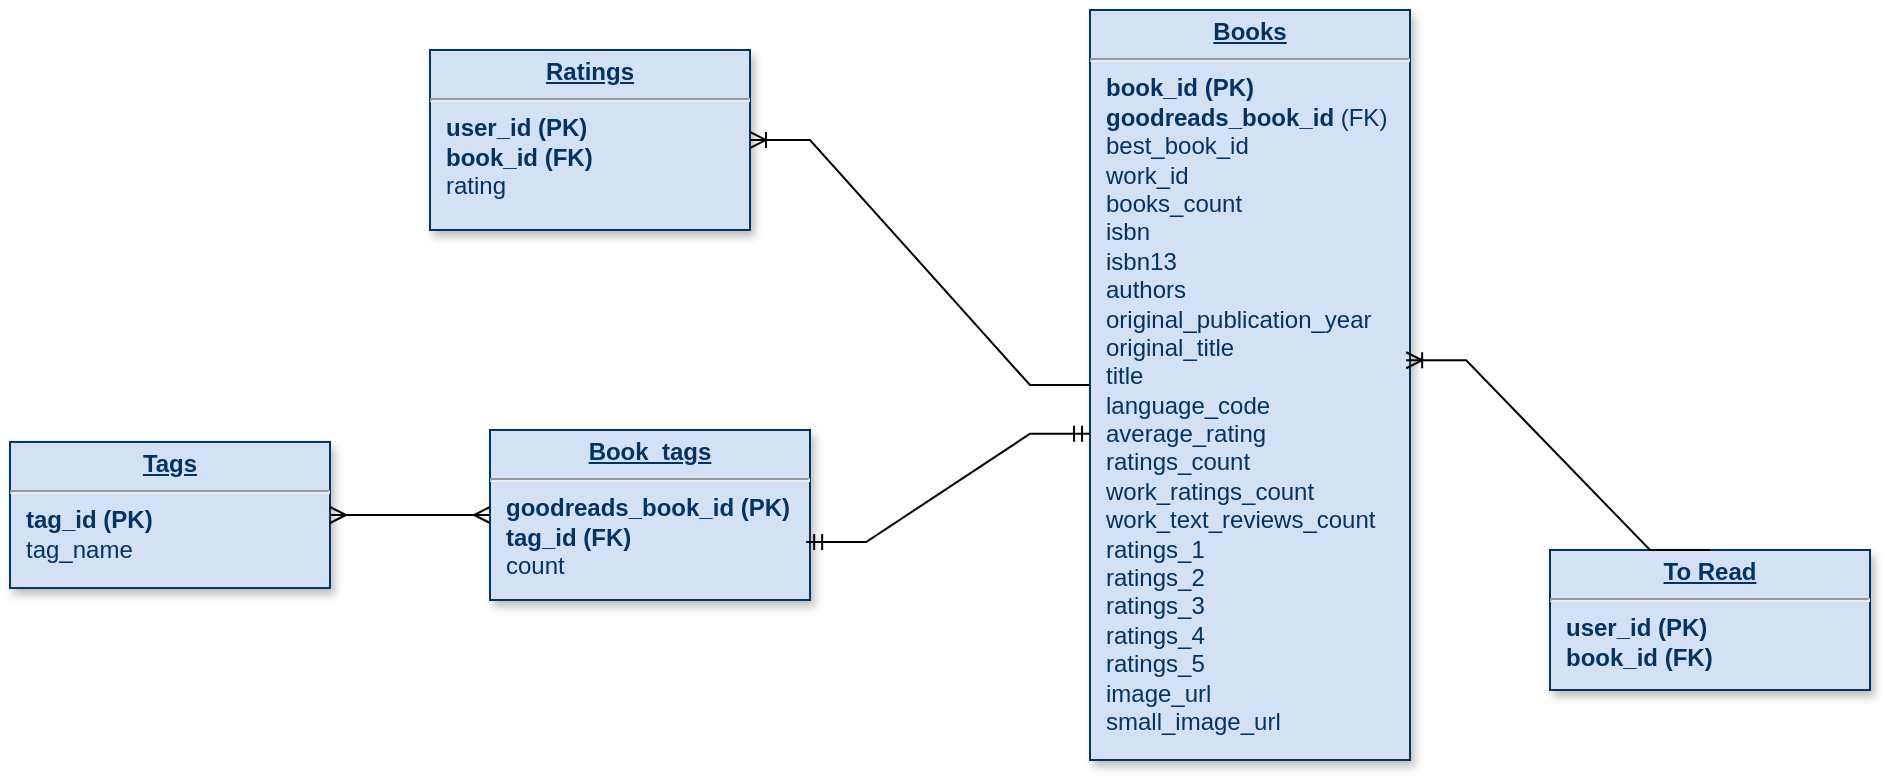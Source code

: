 <mxfile version="24.4.8" type="github">
  <diagram name="Page-1" id="efa7a0a1-bf9b-a30e-e6df-94a7791c09e9">
    <mxGraphModel dx="1434" dy="772" grid="1" gridSize="10" guides="1" tooltips="1" connect="1" arrows="1" fold="1" page="1" pageScale="1" pageWidth="826" pageHeight="1169" background="none" math="0" shadow="0">
      <root>
        <mxCell id="0" />
        <mxCell id="1" parent="0" />
        <mxCell id="20" value="&lt;p style=&quot;margin: 0px; margin-top: 4px; text-align: center; text-decoration: underline;&quot;&gt;&lt;b&gt;Ratings&lt;/b&gt;&lt;/p&gt;&lt;hr&gt;&lt;p style=&quot;margin: 0px; margin-left: 8px;&quot;&gt;&lt;b&gt;user_id (PK)&lt;/b&gt;&lt;/p&gt;&lt;p style=&quot;margin: 0px; margin-left: 8px;&quot;&gt;&lt;b&gt;book_id (FK)&lt;/b&gt;&lt;/p&gt;&lt;p style=&quot;margin: 0px; margin-left: 8px;&quot;&gt;rating&lt;/p&gt;" style="verticalAlign=top;align=left;overflow=fill;fontSize=12;fontFamily=Helvetica;html=1;strokeColor=#003366;shadow=1;fillColor=#D4E1F5;fontColor=#003366" parent="1" vertex="1">
          <mxGeometry x="230" y="110" width="160" height="90" as="geometry" />
        </mxCell>
        <mxCell id="21" value="&lt;p style=&quot;margin: 0px; margin-top: 4px; text-align: center; text-decoration: underline;&quot;&gt;&lt;b&gt;Book_tags&lt;/b&gt;&lt;/p&gt;&lt;hr&gt;&lt;p style=&quot;margin: 0px; margin-left: 8px;&quot;&gt;&lt;b&gt;goodreads_book_id (PK)&lt;/b&gt;&lt;/p&gt;&lt;p style=&quot;margin: 0px; margin-left: 8px;&quot;&gt;&lt;b&gt;tag_id (FK)&lt;/b&gt;&lt;/p&gt;&lt;p style=&quot;margin: 0px; margin-left: 8px;&quot;&gt;count&lt;/p&gt;&lt;p style=&quot;margin: 0px; margin-left: 8px;&quot;&gt;&lt;br&gt;&lt;/p&gt;&lt;p style=&quot;margin: 0px; margin-left: 8px;&quot;&gt;&lt;br&gt;&lt;/p&gt;" style="verticalAlign=top;align=left;overflow=fill;fontSize=12;fontFamily=Helvetica;html=1;strokeColor=#003366;shadow=1;fillColor=#D4E1F5;fontColor=#003366" parent="1" vertex="1">
          <mxGeometry x="260" y="300" width="160" height="85" as="geometry" />
        </mxCell>
        <mxCell id="22" value="&lt;p style=&quot;margin: 0px; margin-top: 4px; text-align: center; text-decoration: underline;&quot;&gt;&lt;b&gt;To Read&lt;/b&gt;&lt;/p&gt;&lt;hr&gt;&lt;p style=&quot;margin: 0px; margin-left: 8px;&quot;&gt;&lt;b&gt;user_id (PK)&lt;/b&gt;&lt;/p&gt;&lt;p style=&quot;margin: 0px; margin-left: 8px;&quot;&gt;&lt;b&gt;book_id (FK)&lt;/b&gt;&lt;/p&gt;" style="verticalAlign=top;align=left;overflow=fill;fontSize=12;fontFamily=Helvetica;html=1;strokeColor=#003366;shadow=1;fillColor=#D4E1F5;fontColor=#003366" parent="1" vertex="1">
          <mxGeometry x="790" y="360" width="160" height="70" as="geometry" />
        </mxCell>
        <mxCell id="24" value="&lt;p style=&quot;margin: 0px; margin-top: 4px; text-align: center; text-decoration: underline;&quot;&gt;&lt;b&gt;Tags&lt;/b&gt;&lt;/p&gt;&lt;hr&gt;&lt;p style=&quot;margin: 0px; margin-left: 8px;&quot;&gt;&lt;b&gt;tag_id (PK)&lt;/b&gt;&lt;/p&gt;&lt;p style=&quot;margin: 0px; margin-left: 8px;&quot;&gt;tag_name&lt;/p&gt;&lt;p style=&quot;margin: 0px; margin-left: 8px;&quot;&gt;&lt;br&gt;&lt;/p&gt;" style="verticalAlign=top;align=left;overflow=fill;fontSize=12;fontFamily=Helvetica;html=1;strokeColor=#003366;shadow=1;fillColor=#D4E1F5;fontColor=#003366" parent="1" vertex="1">
          <mxGeometry x="20" y="305.98" width="160" height="73.04" as="geometry" />
        </mxCell>
        <mxCell id="29" value="&lt;p style=&quot;margin: 0px; margin-top: 4px; text-align: center; text-decoration: underline;&quot;&gt;&lt;b&gt;Books&lt;/b&gt;&lt;/p&gt;&lt;hr&gt;&lt;p style=&quot;margin: 0px; margin-left: 8px;&quot;&gt;&lt;b&gt;book_id (PK)&lt;/b&gt;&lt;/p&gt;&lt;p style=&quot;margin: 0px; margin-left: 8px;&quot;&gt;&lt;b&gt;goodreads_book_id &lt;/b&gt;(FK)&lt;/p&gt;&lt;p style=&quot;margin: 0px; margin-left: 8px;&quot;&gt;best_book_id&lt;/p&gt;&lt;p style=&quot;margin: 0px; margin-left: 8px;&quot;&gt;work_id&lt;/p&gt;&lt;p style=&quot;margin: 0px; margin-left: 8px;&quot;&gt;books_count&lt;/p&gt;&lt;p style=&quot;margin: 0px; margin-left: 8px;&quot;&gt;isbn&lt;/p&gt;&lt;p style=&quot;margin: 0px; margin-left: 8px;&quot;&gt;isbn13&lt;/p&gt;&lt;p style=&quot;margin: 0px; margin-left: 8px;&quot;&gt;authors&lt;/p&gt;&lt;p style=&quot;margin: 0px; margin-left: 8px;&quot;&gt;original_publication_year&lt;/p&gt;&lt;p style=&quot;margin: 0px; margin-left: 8px;&quot;&gt;original_title&lt;/p&gt;&lt;p style=&quot;margin: 0px; margin-left: 8px;&quot;&gt;title&lt;/p&gt;&lt;p style=&quot;margin: 0px; margin-left: 8px;&quot;&gt;language_code&lt;/p&gt;&lt;p style=&quot;margin: 0px; margin-left: 8px;&quot;&gt;average_rating&lt;/p&gt;&lt;p style=&quot;margin: 0px; margin-left: 8px;&quot;&gt;ratings_count&lt;/p&gt;&lt;p style=&quot;margin: 0px; margin-left: 8px;&quot;&gt;work_ratings_count&lt;/p&gt;&lt;p style=&quot;margin: 0px; margin-left: 8px;&quot;&gt;work_text_reviews_count&lt;/p&gt;&lt;p style=&quot;margin: 0px; margin-left: 8px;&quot;&gt;ratings_1&lt;/p&gt;&lt;p style=&quot;margin: 0px; margin-left: 8px;&quot;&gt;ratings_2&lt;br&gt;&lt;/p&gt;&lt;p style=&quot;margin: 0px; margin-left: 8px;&quot;&gt;ratings_3&lt;br&gt;&lt;/p&gt;&lt;p style=&quot;margin: 0px; margin-left: 8px;&quot;&gt;ratings_4&lt;br&gt;&lt;/p&gt;&lt;p style=&quot;margin: 0px; margin-left: 8px;&quot;&gt;ratings_5&lt;br&gt;&lt;/p&gt;&lt;p style=&quot;margin: 0px; margin-left: 8px;&quot;&gt;image_url&lt;/p&gt;&lt;p style=&quot;margin: 0px; margin-left: 8px;&quot;&gt;small_image_url&lt;/p&gt;&lt;p style=&quot;margin: 0px; margin-left: 8px;&quot;&gt;&lt;br&gt;&lt;/p&gt;" style="verticalAlign=top;align=left;overflow=fill;fontSize=12;fontFamily=Helvetica;html=1;strokeColor=#003366;shadow=1;fillColor=#D4E1F5;fontColor=#003366" parent="1" vertex="1">
          <mxGeometry x="560" y="90" width="160" height="375" as="geometry" />
        </mxCell>
        <mxCell id="HphjtKZjO9ESFUZUWI1k-116" value="" style="edgeStyle=entityRelationEdgeStyle;fontSize=12;html=1;endArrow=ERoneToMany;rounded=0;entryX=1;entryY=0.5;entryDx=0;entryDy=0;" edge="1" parent="1" source="29" target="20">
          <mxGeometry width="100" height="100" relative="1" as="geometry">
            <mxPoint x="330" y="420" as="sourcePoint" />
            <mxPoint x="400" y="260" as="targetPoint" />
            <Array as="points">
              <mxPoint x="450" y="400" />
              <mxPoint x="330" y="280" />
              <mxPoint x="340" y="310" />
              <mxPoint x="350" y="300" />
            </Array>
          </mxGeometry>
        </mxCell>
        <mxCell id="HphjtKZjO9ESFUZUWI1k-117" value="" style="edgeStyle=entityRelationEdgeStyle;fontSize=12;html=1;endArrow=ERoneToMany;rounded=0;entryX=0.988;entryY=0.467;entryDx=0;entryDy=0;exitX=0.5;exitY=0;exitDx=0;exitDy=0;entryPerimeter=0;" edge="1" parent="1" source="22" target="29">
          <mxGeometry width="100" height="100" relative="1" as="geometry">
            <mxPoint x="1010" y="293" as="sourcePoint" />
            <mxPoint x="840" y="170" as="targetPoint" />
            <Array as="points">
              <mxPoint x="900" y="415" />
              <mxPoint x="780" y="295" />
              <mxPoint x="790" y="325" />
              <mxPoint x="800" y="315" />
            </Array>
          </mxGeometry>
        </mxCell>
        <mxCell id="HphjtKZjO9ESFUZUWI1k-118" value="" style="edgeStyle=entityRelationEdgeStyle;fontSize=12;html=1;endArrow=ERmany;startArrow=ERmany;rounded=0;entryX=0;entryY=0.5;entryDx=0;entryDy=0;exitX=1;exitY=0.5;exitDx=0;exitDy=0;" edge="1" parent="1" source="24" target="21">
          <mxGeometry width="100" height="100" relative="1" as="geometry">
            <mxPoint x="250" y="584.52" as="sourcePoint" />
            <mxPoint x="320" y="393" as="targetPoint" />
          </mxGeometry>
        </mxCell>
        <mxCell id="HphjtKZjO9ESFUZUWI1k-119" value="" style="edgeStyle=entityRelationEdgeStyle;fontSize=12;html=1;endArrow=ERmandOne;startArrow=ERmandOne;rounded=0;exitX=0.988;exitY=0.659;exitDx=0;exitDy=0;exitPerimeter=0;entryX=0;entryY=0.565;entryDx=0;entryDy=0;entryPerimeter=0;" edge="1" parent="1" source="21" target="29">
          <mxGeometry width="100" height="100" relative="1" as="geometry">
            <mxPoint x="430" y="520" as="sourcePoint" />
            <mxPoint x="530" y="420" as="targetPoint" />
          </mxGeometry>
        </mxCell>
      </root>
    </mxGraphModel>
  </diagram>
</mxfile>
